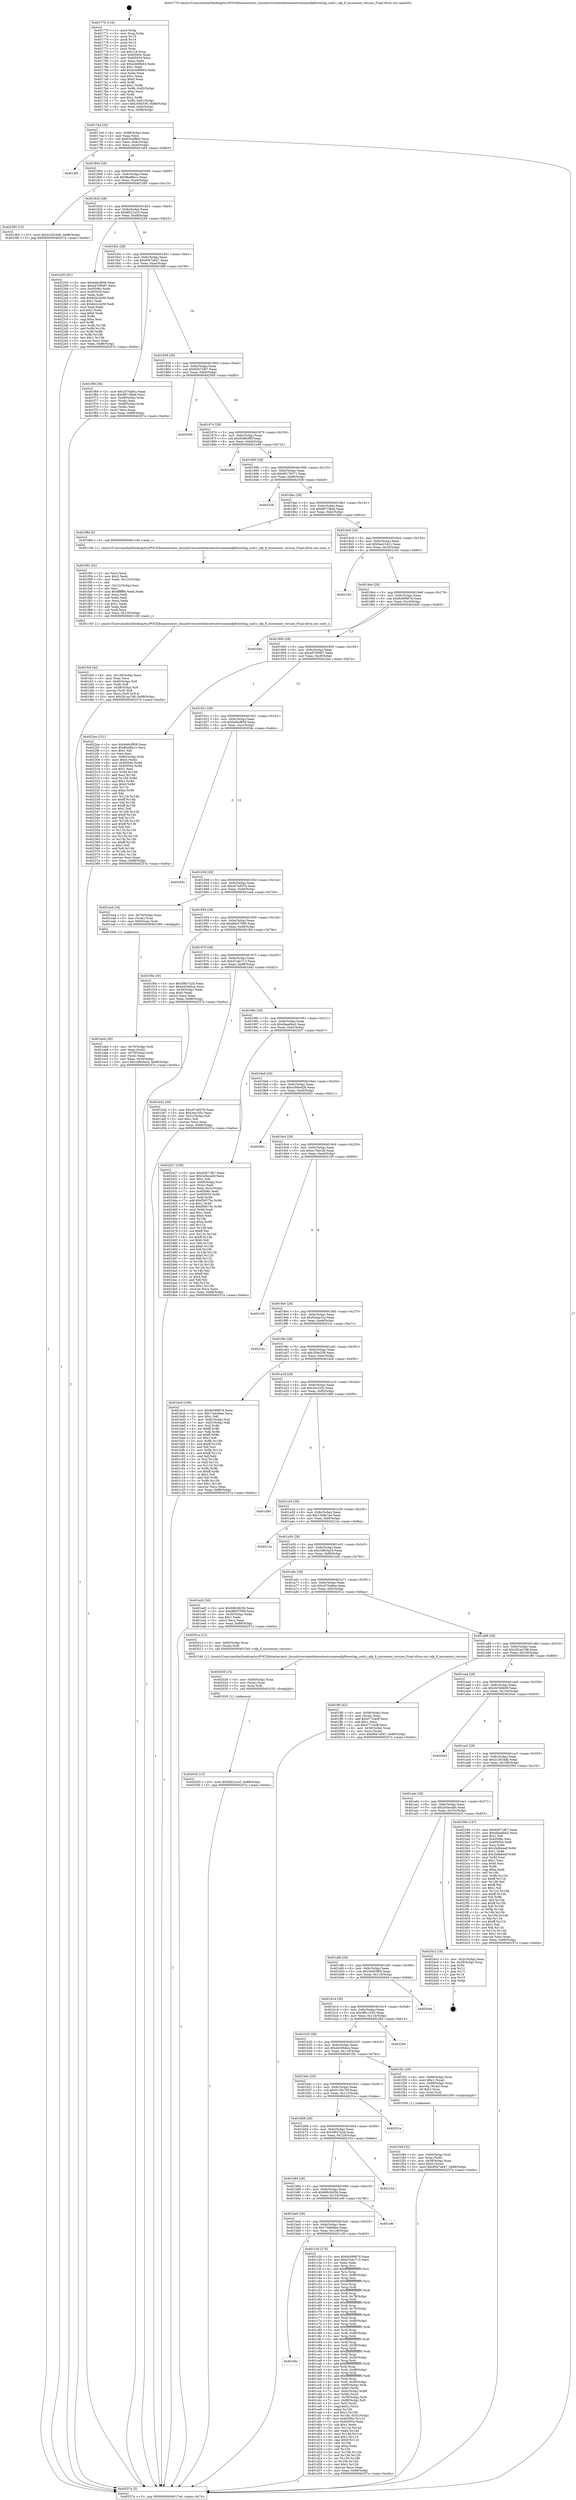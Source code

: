 digraph "0x401770" {
  label = "0x401770 (/mnt/c/Users/mathe/Desktop/tcc/POCII/binaries/extr_linuxdriversnetethernetnetronomenfpflowerlag_conf.c_nfp_fl_increment_version_Final-ollvm.out::main(0))"
  labelloc = "t"
  node[shape=record]

  Entry [label="",width=0.3,height=0.3,shape=circle,fillcolor=black,style=filled]
  "0x4017e4" [label="{
     0x4017e4 [32]\l
     | [instrs]\l
     &nbsp;&nbsp;0x4017e4 \<+6\>: mov -0x88(%rbp),%eax\l
     &nbsp;&nbsp;0x4017ea \<+2\>: mov %eax,%ecx\l
     &nbsp;&nbsp;0x4017ec \<+6\>: sub $0x83cef8bb,%ecx\l
     &nbsp;&nbsp;0x4017f2 \<+6\>: mov %eax,-0x9c(%rbp)\l
     &nbsp;&nbsp;0x4017f8 \<+6\>: mov %ecx,-0xa0(%rbp)\l
     &nbsp;&nbsp;0x4017fe \<+6\>: je 0000000000401df3 \<main+0x683\>\l
  }"]
  "0x401df3" [label="{
     0x401df3\l
  }", style=dashed]
  "0x401804" [label="{
     0x401804 [28]\l
     | [instrs]\l
     &nbsp;&nbsp;0x401804 \<+5\>: jmp 0000000000401809 \<main+0x99\>\l
     &nbsp;&nbsp;0x401809 \<+6\>: mov -0x9c(%rbp),%eax\l
     &nbsp;&nbsp;0x40180f \<+5\>: sub $0x8baf6a1c,%eax\l
     &nbsp;&nbsp;0x401814 \<+6\>: mov %eax,-0xa4(%rbp)\l
     &nbsp;&nbsp;0x40181a \<+6\>: je 0000000000402385 \<main+0xc15\>\l
  }"]
  Exit [label="",width=0.3,height=0.3,shape=circle,fillcolor=black,style=filled,peripheries=2]
  "0x402385" [label="{
     0x402385 [15]\l
     | [instrs]\l
     &nbsp;&nbsp;0x402385 \<+10\>: movl $0x2c2924db,-0x88(%rbp)\l
     &nbsp;&nbsp;0x40238f \<+5\>: jmp 000000000040257a \<main+0xe0a\>\l
  }"]
  "0x401820" [label="{
     0x401820 [28]\l
     | [instrs]\l
     &nbsp;&nbsp;0x401820 \<+5\>: jmp 0000000000401825 \<main+0xb5\>\l
     &nbsp;&nbsp;0x401825 \<+6\>: mov -0x9c(%rbp),%eax\l
     &nbsp;&nbsp;0x40182b \<+5\>: sub $0x8f221ac5,%eax\l
     &nbsp;&nbsp;0x401830 \<+6\>: mov %eax,-0xa8(%rbp)\l
     &nbsp;&nbsp;0x401836 \<+6\>: je 0000000000402293 \<main+0xb23\>\l
  }"]
  "0x402035" [label="{
     0x402035 [15]\l
     | [instrs]\l
     &nbsp;&nbsp;0x402035 \<+10\>: movl $0x8f221ac5,-0x88(%rbp)\l
     &nbsp;&nbsp;0x40203f \<+5\>: jmp 000000000040257a \<main+0xe0a\>\l
  }"]
  "0x402293" [label="{
     0x402293 [91]\l
     | [instrs]\l
     &nbsp;&nbsp;0x402293 \<+5\>: mov $0xb46cf858,%eax\l
     &nbsp;&nbsp;0x402298 \<+5\>: mov $0xad709487,%ecx\l
     &nbsp;&nbsp;0x40229d \<+7\>: mov 0x40506c,%edx\l
     &nbsp;&nbsp;0x4022a4 \<+7\>: mov 0x405054,%esi\l
     &nbsp;&nbsp;0x4022ab \<+2\>: mov %edx,%edi\l
     &nbsp;&nbsp;0x4022ad \<+6\>: add $0x6d2c2e59,%edi\l
     &nbsp;&nbsp;0x4022b3 \<+3\>: sub $0x1,%edi\l
     &nbsp;&nbsp;0x4022b6 \<+6\>: sub $0x6d2c2e59,%edi\l
     &nbsp;&nbsp;0x4022bc \<+3\>: imul %edi,%edx\l
     &nbsp;&nbsp;0x4022bf \<+3\>: and $0x1,%edx\l
     &nbsp;&nbsp;0x4022c2 \<+3\>: cmp $0x0,%edx\l
     &nbsp;&nbsp;0x4022c5 \<+4\>: sete %r8b\l
     &nbsp;&nbsp;0x4022c9 \<+3\>: cmp $0xa,%esi\l
     &nbsp;&nbsp;0x4022cc \<+4\>: setl %r9b\l
     &nbsp;&nbsp;0x4022d0 \<+3\>: mov %r8b,%r10b\l
     &nbsp;&nbsp;0x4022d3 \<+3\>: and %r9b,%r10b\l
     &nbsp;&nbsp;0x4022d6 \<+3\>: xor %r9b,%r8b\l
     &nbsp;&nbsp;0x4022d9 \<+3\>: or %r8b,%r10b\l
     &nbsp;&nbsp;0x4022dc \<+4\>: test $0x1,%r10b\l
     &nbsp;&nbsp;0x4022e0 \<+3\>: cmovne %ecx,%eax\l
     &nbsp;&nbsp;0x4022e3 \<+6\>: mov %eax,-0x88(%rbp)\l
     &nbsp;&nbsp;0x4022e9 \<+5\>: jmp 000000000040257a \<main+0xe0a\>\l
  }"]
  "0x40183c" [label="{
     0x40183c [28]\l
     | [instrs]\l
     &nbsp;&nbsp;0x40183c \<+5\>: jmp 0000000000401841 \<main+0xd1\>\l
     &nbsp;&nbsp;0x401841 \<+6\>: mov -0x9c(%rbp),%eax\l
     &nbsp;&nbsp;0x401847 \<+5\>: sub $0x90e7a647,%eax\l
     &nbsp;&nbsp;0x40184c \<+6\>: mov %eax,-0xac(%rbp)\l
     &nbsp;&nbsp;0x401852 \<+6\>: je 0000000000401f69 \<main+0x7f9\>\l
  }"]
  "0x402026" [label="{
     0x402026 [15]\l
     | [instrs]\l
     &nbsp;&nbsp;0x402026 \<+4\>: mov -0x60(%rbp),%rax\l
     &nbsp;&nbsp;0x40202a \<+3\>: mov (%rax),%rax\l
     &nbsp;&nbsp;0x40202d \<+3\>: mov %rax,%rdi\l
     &nbsp;&nbsp;0x402030 \<+5\>: call 0000000000401030 \<free@plt\>\l
     | [calls]\l
     &nbsp;&nbsp;0x401030 \{1\} (unknown)\l
  }"]
  "0x401f69" [label="{
     0x401f69 [36]\l
     | [instrs]\l
     &nbsp;&nbsp;0x401f69 \<+5\>: mov $0x2070a9ca,%eax\l
     &nbsp;&nbsp;0x401f6e \<+5\>: mov $0x9871fbeb,%ecx\l
     &nbsp;&nbsp;0x401f73 \<+4\>: mov -0x58(%rbp),%rdx\l
     &nbsp;&nbsp;0x401f77 \<+2\>: mov (%rdx),%esi\l
     &nbsp;&nbsp;0x401f79 \<+4\>: mov -0x68(%rbp),%rdx\l
     &nbsp;&nbsp;0x401f7d \<+2\>: cmp (%rdx),%esi\l
     &nbsp;&nbsp;0x401f7f \<+3\>: cmovl %ecx,%eax\l
     &nbsp;&nbsp;0x401f82 \<+6\>: mov %eax,-0x88(%rbp)\l
     &nbsp;&nbsp;0x401f88 \<+5\>: jmp 000000000040257a \<main+0xe0a\>\l
  }"]
  "0x401858" [label="{
     0x401858 [28]\l
     | [instrs]\l
     &nbsp;&nbsp;0x401858 \<+5\>: jmp 000000000040185d \<main+0xed\>\l
     &nbsp;&nbsp;0x40185d \<+6\>: mov -0x9c(%rbp),%eax\l
     &nbsp;&nbsp;0x401863 \<+5\>: sub $0x92671fb7,%eax\l
     &nbsp;&nbsp;0x401868 \<+6\>: mov %eax,-0xb0(%rbp)\l
     &nbsp;&nbsp;0x40186e \<+6\>: je 0000000000402565 \<main+0xdf5\>\l
  }"]
  "0x401fc6" [label="{
     0x401fc6 [42]\l
     | [instrs]\l
     &nbsp;&nbsp;0x401fc6 \<+6\>: mov -0x130(%rbp),%ecx\l
     &nbsp;&nbsp;0x401fcc \<+3\>: imul %eax,%ecx\l
     &nbsp;&nbsp;0x401fcf \<+4\>: mov -0x60(%rbp),%r8\l
     &nbsp;&nbsp;0x401fd3 \<+3\>: mov (%r8),%r8\l
     &nbsp;&nbsp;0x401fd6 \<+4\>: mov -0x58(%rbp),%r9\l
     &nbsp;&nbsp;0x401fda \<+3\>: movslq (%r9),%r9\l
     &nbsp;&nbsp;0x401fdd \<+4\>: mov %ecx,(%r8,%r9,4)\l
     &nbsp;&nbsp;0x401fe1 \<+10\>: movl $0x281aa7d8,-0x88(%rbp)\l
     &nbsp;&nbsp;0x401feb \<+5\>: jmp 000000000040257a \<main+0xe0a\>\l
  }"]
  "0x402565" [label="{
     0x402565\l
  }", style=dashed]
  "0x401874" [label="{
     0x401874 [28]\l
     | [instrs]\l
     &nbsp;&nbsp;0x401874 \<+5\>: jmp 0000000000401879 \<main+0x109\>\l
     &nbsp;&nbsp;0x401879 \<+6\>: mov -0x9c(%rbp),%eax\l
     &nbsp;&nbsp;0x40187f \<+5\>: sub $0x9286cf6f,%eax\l
     &nbsp;&nbsp;0x401884 \<+6\>: mov %eax,-0xb4(%rbp)\l
     &nbsp;&nbsp;0x40188a \<+6\>: je 0000000000401e95 \<main+0x725\>\l
  }"]
  "0x401f92" [label="{
     0x401f92 [52]\l
     | [instrs]\l
     &nbsp;&nbsp;0x401f92 \<+2\>: xor %ecx,%ecx\l
     &nbsp;&nbsp;0x401f94 \<+5\>: mov $0x2,%edx\l
     &nbsp;&nbsp;0x401f99 \<+6\>: mov %edx,-0x12c(%rbp)\l
     &nbsp;&nbsp;0x401f9f \<+1\>: cltd\l
     &nbsp;&nbsp;0x401fa0 \<+6\>: mov -0x12c(%rbp),%esi\l
     &nbsp;&nbsp;0x401fa6 \<+2\>: idiv %esi\l
     &nbsp;&nbsp;0x401fa8 \<+6\>: imul $0xfffffffe,%edx,%edx\l
     &nbsp;&nbsp;0x401fae \<+2\>: mov %ecx,%edi\l
     &nbsp;&nbsp;0x401fb0 \<+2\>: sub %edx,%edi\l
     &nbsp;&nbsp;0x401fb2 \<+2\>: mov %ecx,%edx\l
     &nbsp;&nbsp;0x401fb4 \<+3\>: sub $0x1,%edx\l
     &nbsp;&nbsp;0x401fb7 \<+2\>: add %edx,%edi\l
     &nbsp;&nbsp;0x401fb9 \<+2\>: sub %edi,%ecx\l
     &nbsp;&nbsp;0x401fbb \<+6\>: mov %ecx,-0x130(%rbp)\l
     &nbsp;&nbsp;0x401fc1 \<+5\>: call 0000000000401160 \<next_i\>\l
     | [calls]\l
     &nbsp;&nbsp;0x401160 \{1\} (/mnt/c/Users/mathe/Desktop/tcc/POCII/binaries/extr_linuxdriversnetethernetnetronomenfpflowerlag_conf.c_nfp_fl_increment_version_Final-ollvm.out::next_i)\l
  }"]
  "0x401e95" [label="{
     0x401e95\l
  }", style=dashed]
  "0x401890" [label="{
     0x401890 [28]\l
     | [instrs]\l
     &nbsp;&nbsp;0x401890 \<+5\>: jmp 0000000000401895 \<main+0x125\>\l
     &nbsp;&nbsp;0x401895 \<+6\>: mov -0x9c(%rbp),%eax\l
     &nbsp;&nbsp;0x40189b \<+5\>: sub $0x96176371,%eax\l
     &nbsp;&nbsp;0x4018a0 \<+6\>: mov %eax,-0xb8(%rbp)\l
     &nbsp;&nbsp;0x4018a6 \<+6\>: je 0000000000402538 \<main+0xdc8\>\l
  }"]
  "0x401f49" [label="{
     0x401f49 [32]\l
     | [instrs]\l
     &nbsp;&nbsp;0x401f49 \<+4\>: mov -0x60(%rbp),%rdi\l
     &nbsp;&nbsp;0x401f4d \<+3\>: mov %rax,(%rdi)\l
     &nbsp;&nbsp;0x401f50 \<+4\>: mov -0x58(%rbp),%rax\l
     &nbsp;&nbsp;0x401f54 \<+6\>: movl $0x0,(%rax)\l
     &nbsp;&nbsp;0x401f5a \<+10\>: movl $0x90e7a647,-0x88(%rbp)\l
     &nbsp;&nbsp;0x401f64 \<+5\>: jmp 000000000040257a \<main+0xe0a\>\l
  }"]
  "0x402538" [label="{
     0x402538\l
  }", style=dashed]
  "0x4018ac" [label="{
     0x4018ac [28]\l
     | [instrs]\l
     &nbsp;&nbsp;0x4018ac \<+5\>: jmp 00000000004018b1 \<main+0x141\>\l
     &nbsp;&nbsp;0x4018b1 \<+6\>: mov -0x9c(%rbp),%eax\l
     &nbsp;&nbsp;0x4018b7 \<+5\>: sub $0x9871fbeb,%eax\l
     &nbsp;&nbsp;0x4018bc \<+6\>: mov %eax,-0xbc(%rbp)\l
     &nbsp;&nbsp;0x4018c2 \<+6\>: je 0000000000401f8d \<main+0x81d\>\l
  }"]
  "0x401eb4" [label="{
     0x401eb4 [30]\l
     | [instrs]\l
     &nbsp;&nbsp;0x401eb4 \<+4\>: mov -0x70(%rbp),%rdi\l
     &nbsp;&nbsp;0x401eb8 \<+2\>: mov %eax,(%rdi)\l
     &nbsp;&nbsp;0x401eba \<+4\>: mov -0x70(%rbp),%rdi\l
     &nbsp;&nbsp;0x401ebe \<+2\>: mov (%rdi),%eax\l
     &nbsp;&nbsp;0x401ec0 \<+3\>: mov %eax,-0x30(%rbp)\l
     &nbsp;&nbsp;0x401ec3 \<+10\>: movl $0x168c0a24,-0x88(%rbp)\l
     &nbsp;&nbsp;0x401ecd \<+5\>: jmp 000000000040257a \<main+0xe0a\>\l
  }"]
  "0x401f8d" [label="{
     0x401f8d [5]\l
     | [instrs]\l
     &nbsp;&nbsp;0x401f8d \<+5\>: call 0000000000401160 \<next_i\>\l
     | [calls]\l
     &nbsp;&nbsp;0x401160 \{1\} (/mnt/c/Users/mathe/Desktop/tcc/POCII/binaries/extr_linuxdriversnetethernetnetronomenfpflowerlag_conf.c_nfp_fl_increment_version_Final-ollvm.out::next_i)\l
  }"]
  "0x4018c8" [label="{
     0x4018c8 [28]\l
     | [instrs]\l
     &nbsp;&nbsp;0x4018c8 \<+5\>: jmp 00000000004018cd \<main+0x15d\>\l
     &nbsp;&nbsp;0x4018cd \<+6\>: mov -0x9c(%rbp),%eax\l
     &nbsp;&nbsp;0x4018d3 \<+5\>: sub $0x9ae15421,%eax\l
     &nbsp;&nbsp;0x4018d8 \<+6\>: mov %eax,-0xc0(%rbp)\l
     &nbsp;&nbsp;0x4018de \<+6\>: je 0000000000402163 \<main+0x9f3\>\l
  }"]
  "0x401bbc" [label="{
     0x401bbc\l
  }", style=dashed]
  "0x402163" [label="{
     0x402163\l
  }", style=dashed]
  "0x4018e4" [label="{
     0x4018e4 [28]\l
     | [instrs]\l
     &nbsp;&nbsp;0x4018e4 \<+5\>: jmp 00000000004018e9 \<main+0x179\>\l
     &nbsp;&nbsp;0x4018e9 \<+6\>: mov -0x9c(%rbp),%eax\l
     &nbsp;&nbsp;0x4018ef \<+5\>: sub $0x9c09987d,%eax\l
     &nbsp;&nbsp;0x4018f4 \<+6\>: mov %eax,-0xc4(%rbp)\l
     &nbsp;&nbsp;0x4018fa \<+6\>: je 00000000004024d5 \<main+0xd65\>\l
  }"]
  "0x401c30" [label="{
     0x401c30 [274]\l
     | [instrs]\l
     &nbsp;&nbsp;0x401c30 \<+5\>: mov $0x9c09987d,%eax\l
     &nbsp;&nbsp;0x401c35 \<+5\>: mov $0xd7a4c713,%ecx\l
     &nbsp;&nbsp;0x401c3a \<+2\>: xor %edx,%edx\l
     &nbsp;&nbsp;0x401c3c \<+3\>: mov %rsp,%rsi\l
     &nbsp;&nbsp;0x401c3f \<+4\>: add $0xfffffffffffffff0,%rsi\l
     &nbsp;&nbsp;0x401c43 \<+3\>: mov %rsi,%rsp\l
     &nbsp;&nbsp;0x401c46 \<+4\>: mov %rsi,-0x80(%rbp)\l
     &nbsp;&nbsp;0x401c4a \<+3\>: mov %rsp,%rsi\l
     &nbsp;&nbsp;0x401c4d \<+4\>: add $0xfffffffffffffff0,%rsi\l
     &nbsp;&nbsp;0x401c51 \<+3\>: mov %rsi,%rsp\l
     &nbsp;&nbsp;0x401c54 \<+3\>: mov %rsp,%rdi\l
     &nbsp;&nbsp;0x401c57 \<+4\>: add $0xfffffffffffffff0,%rdi\l
     &nbsp;&nbsp;0x401c5b \<+3\>: mov %rdi,%rsp\l
     &nbsp;&nbsp;0x401c5e \<+4\>: mov %rdi,-0x78(%rbp)\l
     &nbsp;&nbsp;0x401c62 \<+3\>: mov %rsp,%rdi\l
     &nbsp;&nbsp;0x401c65 \<+4\>: add $0xfffffffffffffff0,%rdi\l
     &nbsp;&nbsp;0x401c69 \<+3\>: mov %rdi,%rsp\l
     &nbsp;&nbsp;0x401c6c \<+4\>: mov %rdi,-0x70(%rbp)\l
     &nbsp;&nbsp;0x401c70 \<+3\>: mov %rsp,%rdi\l
     &nbsp;&nbsp;0x401c73 \<+4\>: add $0xfffffffffffffff0,%rdi\l
     &nbsp;&nbsp;0x401c77 \<+3\>: mov %rdi,%rsp\l
     &nbsp;&nbsp;0x401c7a \<+4\>: mov %rdi,-0x68(%rbp)\l
     &nbsp;&nbsp;0x401c7e \<+3\>: mov %rsp,%rdi\l
     &nbsp;&nbsp;0x401c81 \<+4\>: add $0xfffffffffffffff0,%rdi\l
     &nbsp;&nbsp;0x401c85 \<+3\>: mov %rdi,%rsp\l
     &nbsp;&nbsp;0x401c88 \<+4\>: mov %rdi,-0x60(%rbp)\l
     &nbsp;&nbsp;0x401c8c \<+3\>: mov %rsp,%rdi\l
     &nbsp;&nbsp;0x401c8f \<+4\>: add $0xfffffffffffffff0,%rdi\l
     &nbsp;&nbsp;0x401c93 \<+3\>: mov %rdi,%rsp\l
     &nbsp;&nbsp;0x401c96 \<+4\>: mov %rdi,-0x58(%rbp)\l
     &nbsp;&nbsp;0x401c9a \<+3\>: mov %rsp,%rdi\l
     &nbsp;&nbsp;0x401c9d \<+4\>: add $0xfffffffffffffff0,%rdi\l
     &nbsp;&nbsp;0x401ca1 \<+3\>: mov %rdi,%rsp\l
     &nbsp;&nbsp;0x401ca4 \<+4\>: mov %rdi,-0x50(%rbp)\l
     &nbsp;&nbsp;0x401ca8 \<+3\>: mov %rsp,%rdi\l
     &nbsp;&nbsp;0x401cab \<+4\>: add $0xfffffffffffffff0,%rdi\l
     &nbsp;&nbsp;0x401caf \<+3\>: mov %rdi,%rsp\l
     &nbsp;&nbsp;0x401cb2 \<+4\>: mov %rdi,-0x48(%rbp)\l
     &nbsp;&nbsp;0x401cb6 \<+3\>: mov %rsp,%rdi\l
     &nbsp;&nbsp;0x401cb9 \<+4\>: add $0xfffffffffffffff0,%rdi\l
     &nbsp;&nbsp;0x401cbd \<+3\>: mov %rdi,%rsp\l
     &nbsp;&nbsp;0x401cc0 \<+4\>: mov %rdi,-0x40(%rbp)\l
     &nbsp;&nbsp;0x401cc4 \<+4\>: mov -0x80(%rbp),%rdi\l
     &nbsp;&nbsp;0x401cc8 \<+6\>: movl $0x0,(%rdi)\l
     &nbsp;&nbsp;0x401cce \<+7\>: mov -0x8c(%rbp),%r8d\l
     &nbsp;&nbsp;0x401cd5 \<+3\>: mov %r8d,(%rsi)\l
     &nbsp;&nbsp;0x401cd8 \<+4\>: mov -0x78(%rbp),%rdi\l
     &nbsp;&nbsp;0x401cdc \<+7\>: mov -0x98(%rbp),%r9\l
     &nbsp;&nbsp;0x401ce3 \<+3\>: mov %r9,(%rdi)\l
     &nbsp;&nbsp;0x401ce6 \<+3\>: cmpl $0x2,(%rsi)\l
     &nbsp;&nbsp;0x401ce9 \<+4\>: setne %r10b\l
     &nbsp;&nbsp;0x401ced \<+4\>: and $0x1,%r10b\l
     &nbsp;&nbsp;0x401cf1 \<+4\>: mov %r10b,-0x31(%rbp)\l
     &nbsp;&nbsp;0x401cf5 \<+8\>: mov 0x40506c,%r11d\l
     &nbsp;&nbsp;0x401cfd \<+7\>: mov 0x405054,%ebx\l
     &nbsp;&nbsp;0x401d04 \<+3\>: sub $0x1,%edx\l
     &nbsp;&nbsp;0x401d07 \<+3\>: mov %r11d,%r14d\l
     &nbsp;&nbsp;0x401d0a \<+3\>: add %edx,%r14d\l
     &nbsp;&nbsp;0x401d0d \<+4\>: imul %r14d,%r11d\l
     &nbsp;&nbsp;0x401d11 \<+4\>: and $0x1,%r11d\l
     &nbsp;&nbsp;0x401d15 \<+4\>: cmp $0x0,%r11d\l
     &nbsp;&nbsp;0x401d19 \<+4\>: sete %r10b\l
     &nbsp;&nbsp;0x401d1d \<+3\>: cmp $0xa,%ebx\l
     &nbsp;&nbsp;0x401d20 \<+4\>: setl %r15b\l
     &nbsp;&nbsp;0x401d24 \<+3\>: mov %r10b,%r12b\l
     &nbsp;&nbsp;0x401d27 \<+3\>: and %r15b,%r12b\l
     &nbsp;&nbsp;0x401d2a \<+3\>: xor %r15b,%r10b\l
     &nbsp;&nbsp;0x401d2d \<+3\>: or %r10b,%r12b\l
     &nbsp;&nbsp;0x401d30 \<+4\>: test $0x1,%r12b\l
     &nbsp;&nbsp;0x401d34 \<+3\>: cmovne %ecx,%eax\l
     &nbsp;&nbsp;0x401d37 \<+6\>: mov %eax,-0x88(%rbp)\l
     &nbsp;&nbsp;0x401d3d \<+5\>: jmp 000000000040257a \<main+0xe0a\>\l
  }"]
  "0x4024d5" [label="{
     0x4024d5\l
  }", style=dashed]
  "0x401900" [label="{
     0x401900 [28]\l
     | [instrs]\l
     &nbsp;&nbsp;0x401900 \<+5\>: jmp 0000000000401905 \<main+0x195\>\l
     &nbsp;&nbsp;0x401905 \<+6\>: mov -0x9c(%rbp),%eax\l
     &nbsp;&nbsp;0x40190b \<+5\>: sub $0xad709487,%eax\l
     &nbsp;&nbsp;0x401910 \<+6\>: mov %eax,-0xc8(%rbp)\l
     &nbsp;&nbsp;0x401916 \<+6\>: je 00000000004022ee \<main+0xb7e\>\l
  }"]
  "0x401ba0" [label="{
     0x401ba0 [28]\l
     | [instrs]\l
     &nbsp;&nbsp;0x401ba0 \<+5\>: jmp 0000000000401ba5 \<main+0x435\>\l
     &nbsp;&nbsp;0x401ba5 \<+6\>: mov -0x9c(%rbp),%eax\l
     &nbsp;&nbsp;0x401bab \<+5\>: sub $0x73ab4dee,%eax\l
     &nbsp;&nbsp;0x401bb0 \<+6\>: mov %eax,-0x128(%rbp)\l
     &nbsp;&nbsp;0x401bb6 \<+6\>: je 0000000000401c30 \<main+0x4c0\>\l
  }"]
  "0x4022ee" [label="{
     0x4022ee [151]\l
     | [instrs]\l
     &nbsp;&nbsp;0x4022ee \<+5\>: mov $0xb46cf858,%eax\l
     &nbsp;&nbsp;0x4022f3 \<+5\>: mov $0x8baf6a1c,%ecx\l
     &nbsp;&nbsp;0x4022f8 \<+2\>: mov $0x1,%dl\l
     &nbsp;&nbsp;0x4022fa \<+2\>: xor %esi,%esi\l
     &nbsp;&nbsp;0x4022fc \<+4\>: mov -0x80(%rbp),%rdi\l
     &nbsp;&nbsp;0x402300 \<+6\>: movl $0x0,(%rdi)\l
     &nbsp;&nbsp;0x402306 \<+8\>: mov 0x40506c,%r8d\l
     &nbsp;&nbsp;0x40230e \<+8\>: mov 0x405054,%r9d\l
     &nbsp;&nbsp;0x402316 \<+3\>: sub $0x1,%esi\l
     &nbsp;&nbsp;0x402319 \<+3\>: mov %r8d,%r10d\l
     &nbsp;&nbsp;0x40231c \<+3\>: add %esi,%r10d\l
     &nbsp;&nbsp;0x40231f \<+4\>: imul %r10d,%r8d\l
     &nbsp;&nbsp;0x402323 \<+4\>: and $0x1,%r8d\l
     &nbsp;&nbsp;0x402327 \<+4\>: cmp $0x0,%r8d\l
     &nbsp;&nbsp;0x40232b \<+4\>: sete %r11b\l
     &nbsp;&nbsp;0x40232f \<+4\>: cmp $0xa,%r9d\l
     &nbsp;&nbsp;0x402333 \<+3\>: setl %bl\l
     &nbsp;&nbsp;0x402336 \<+3\>: mov %r11b,%r14b\l
     &nbsp;&nbsp;0x402339 \<+4\>: xor $0xff,%r14b\l
     &nbsp;&nbsp;0x40233d \<+3\>: mov %bl,%r15b\l
     &nbsp;&nbsp;0x402340 \<+4\>: xor $0xff,%r15b\l
     &nbsp;&nbsp;0x402344 \<+3\>: xor $0x1,%dl\l
     &nbsp;&nbsp;0x402347 \<+3\>: mov %r14b,%r12b\l
     &nbsp;&nbsp;0x40234a \<+4\>: and $0xff,%r12b\l
     &nbsp;&nbsp;0x40234e \<+3\>: and %dl,%r11b\l
     &nbsp;&nbsp;0x402351 \<+3\>: mov %r15b,%r13b\l
     &nbsp;&nbsp;0x402354 \<+4\>: and $0xff,%r13b\l
     &nbsp;&nbsp;0x402358 \<+2\>: and %dl,%bl\l
     &nbsp;&nbsp;0x40235a \<+3\>: or %r11b,%r12b\l
     &nbsp;&nbsp;0x40235d \<+3\>: or %bl,%r13b\l
     &nbsp;&nbsp;0x402360 \<+3\>: xor %r13b,%r12b\l
     &nbsp;&nbsp;0x402363 \<+3\>: or %r15b,%r14b\l
     &nbsp;&nbsp;0x402366 \<+4\>: xor $0xff,%r14b\l
     &nbsp;&nbsp;0x40236a \<+3\>: or $0x1,%dl\l
     &nbsp;&nbsp;0x40236d \<+3\>: and %dl,%r14b\l
     &nbsp;&nbsp;0x402370 \<+3\>: or %r14b,%r12b\l
     &nbsp;&nbsp;0x402373 \<+4\>: test $0x1,%r12b\l
     &nbsp;&nbsp;0x402377 \<+3\>: cmovne %ecx,%eax\l
     &nbsp;&nbsp;0x40237a \<+6\>: mov %eax,-0x88(%rbp)\l
     &nbsp;&nbsp;0x402380 \<+5\>: jmp 000000000040257a \<main+0xe0a\>\l
  }"]
  "0x40191c" [label="{
     0x40191c [28]\l
     | [instrs]\l
     &nbsp;&nbsp;0x40191c \<+5\>: jmp 0000000000401921 \<main+0x1b1\>\l
     &nbsp;&nbsp;0x401921 \<+6\>: mov -0x9c(%rbp),%eax\l
     &nbsp;&nbsp;0x401927 \<+5\>: sub $0xb46cf858,%eax\l
     &nbsp;&nbsp;0x40192c \<+6\>: mov %eax,-0xcc(%rbp)\l
     &nbsp;&nbsp;0x401932 \<+6\>: je 000000000040254c \<main+0xddc\>\l
  }"]
  "0x401ef0" [label="{
     0x401ef0\l
  }", style=dashed]
  "0x40254c" [label="{
     0x40254c\l
  }", style=dashed]
  "0x401938" [label="{
     0x401938 [28]\l
     | [instrs]\l
     &nbsp;&nbsp;0x401938 \<+5\>: jmp 000000000040193d \<main+0x1cd\>\l
     &nbsp;&nbsp;0x40193d \<+6\>: mov -0x9c(%rbp),%eax\l
     &nbsp;&nbsp;0x401943 \<+5\>: sub $0xc67a937b,%eax\l
     &nbsp;&nbsp;0x401948 \<+6\>: mov %eax,-0xd0(%rbp)\l
     &nbsp;&nbsp;0x40194e \<+6\>: je 0000000000401ea4 \<main+0x734\>\l
  }"]
  "0x401b84" [label="{
     0x401b84 [28]\l
     | [instrs]\l
     &nbsp;&nbsp;0x401b84 \<+5\>: jmp 0000000000401b89 \<main+0x419\>\l
     &nbsp;&nbsp;0x401b89 \<+6\>: mov -0x9c(%rbp),%eax\l
     &nbsp;&nbsp;0x401b8f \<+5\>: sub $0x68b3d25b,%eax\l
     &nbsp;&nbsp;0x401b94 \<+6\>: mov %eax,-0x124(%rbp)\l
     &nbsp;&nbsp;0x401b9a \<+6\>: je 0000000000401ef0 \<main+0x780\>\l
  }"]
  "0x401ea4" [label="{
     0x401ea4 [16]\l
     | [instrs]\l
     &nbsp;&nbsp;0x401ea4 \<+4\>: mov -0x78(%rbp),%rax\l
     &nbsp;&nbsp;0x401ea8 \<+3\>: mov (%rax),%rax\l
     &nbsp;&nbsp;0x401eab \<+4\>: mov 0x8(%rax),%rdi\l
     &nbsp;&nbsp;0x401eaf \<+5\>: call 0000000000401060 \<atoi@plt\>\l
     | [calls]\l
     &nbsp;&nbsp;0x401060 \{1\} (unknown)\l
  }"]
  "0x401954" [label="{
     0x401954 [28]\l
     | [instrs]\l
     &nbsp;&nbsp;0x401954 \<+5\>: jmp 0000000000401959 \<main+0x1e9\>\l
     &nbsp;&nbsp;0x401959 \<+6\>: mov -0x9c(%rbp),%eax\l
     &nbsp;&nbsp;0x40195f \<+5\>: sub $0xd6b57099,%eax\l
     &nbsp;&nbsp;0x401964 \<+6\>: mov %eax,-0xd4(%rbp)\l
     &nbsp;&nbsp;0x40196a \<+6\>: je 0000000000401f0e \<main+0x79e\>\l
  }"]
  "0x402154" [label="{
     0x402154\l
  }", style=dashed]
  "0x401f0e" [label="{
     0x401f0e [30]\l
     | [instrs]\l
     &nbsp;&nbsp;0x401f0e \<+5\>: mov $0x5f657a2d,%eax\l
     &nbsp;&nbsp;0x401f13 \<+5\>: mov $0x4450bbca,%ecx\l
     &nbsp;&nbsp;0x401f18 \<+3\>: mov -0x30(%rbp),%edx\l
     &nbsp;&nbsp;0x401f1b \<+3\>: cmp $0x0,%edx\l
     &nbsp;&nbsp;0x401f1e \<+3\>: cmove %ecx,%eax\l
     &nbsp;&nbsp;0x401f21 \<+6\>: mov %eax,-0x88(%rbp)\l
     &nbsp;&nbsp;0x401f27 \<+5\>: jmp 000000000040257a \<main+0xe0a\>\l
  }"]
  "0x401970" [label="{
     0x401970 [28]\l
     | [instrs]\l
     &nbsp;&nbsp;0x401970 \<+5\>: jmp 0000000000401975 \<main+0x205\>\l
     &nbsp;&nbsp;0x401975 \<+6\>: mov -0x9c(%rbp),%eax\l
     &nbsp;&nbsp;0x40197b \<+5\>: sub $0xd7a4c713,%eax\l
     &nbsp;&nbsp;0x401980 \<+6\>: mov %eax,-0xd8(%rbp)\l
     &nbsp;&nbsp;0x401986 \<+6\>: je 0000000000401d42 \<main+0x5d2\>\l
  }"]
  "0x401b68" [label="{
     0x401b68 [28]\l
     | [instrs]\l
     &nbsp;&nbsp;0x401b68 \<+5\>: jmp 0000000000401b6d \<main+0x3fd\>\l
     &nbsp;&nbsp;0x401b6d \<+6\>: mov -0x9c(%rbp),%eax\l
     &nbsp;&nbsp;0x401b73 \<+5\>: sub $0x5f657a2d,%eax\l
     &nbsp;&nbsp;0x401b78 \<+6\>: mov %eax,-0x120(%rbp)\l
     &nbsp;&nbsp;0x401b7e \<+6\>: je 0000000000402154 \<main+0x9e4\>\l
  }"]
  "0x401d42" [label="{
     0x401d42 [30]\l
     | [instrs]\l
     &nbsp;&nbsp;0x401d42 \<+5\>: mov $0xc67a937b,%eax\l
     &nbsp;&nbsp;0x401d47 \<+5\>: mov $0x3ee105c,%ecx\l
     &nbsp;&nbsp;0x401d4c \<+3\>: mov -0x31(%rbp),%dl\l
     &nbsp;&nbsp;0x401d4f \<+3\>: test $0x1,%dl\l
     &nbsp;&nbsp;0x401d52 \<+3\>: cmovne %ecx,%eax\l
     &nbsp;&nbsp;0x401d55 \<+6\>: mov %eax,-0x88(%rbp)\l
     &nbsp;&nbsp;0x401d5b \<+5\>: jmp 000000000040257a \<main+0xe0a\>\l
  }"]
  "0x40198c" [label="{
     0x40198c [28]\l
     | [instrs]\l
     &nbsp;&nbsp;0x40198c \<+5\>: jmp 0000000000401991 \<main+0x221\>\l
     &nbsp;&nbsp;0x401991 \<+6\>: mov -0x9c(%rbp),%eax\l
     &nbsp;&nbsp;0x401997 \<+5\>: sub $0xdbaa6be2,%eax\l
     &nbsp;&nbsp;0x40199c \<+6\>: mov %eax,-0xdc(%rbp)\l
     &nbsp;&nbsp;0x4019a2 \<+6\>: je 0000000000402427 \<main+0xcb7\>\l
  }"]
  "0x40251a" [label="{
     0x40251a\l
  }", style=dashed]
  "0x402427" [label="{
     0x402427 [156]\l
     | [instrs]\l
     &nbsp;&nbsp;0x402427 \<+5\>: mov $0x92671fb7,%eax\l
     &nbsp;&nbsp;0x40242c \<+5\>: mov $0x2e5ecab0,%ecx\l
     &nbsp;&nbsp;0x402431 \<+2\>: mov $0x1,%dl\l
     &nbsp;&nbsp;0x402433 \<+4\>: mov -0x80(%rbp),%rsi\l
     &nbsp;&nbsp;0x402437 \<+2\>: mov (%rsi),%edi\l
     &nbsp;&nbsp;0x402439 \<+3\>: mov %edi,-0x2c(%rbp)\l
     &nbsp;&nbsp;0x40243c \<+7\>: mov 0x40506c,%edi\l
     &nbsp;&nbsp;0x402443 \<+8\>: mov 0x405054,%r8d\l
     &nbsp;&nbsp;0x40244b \<+3\>: mov %edi,%r9d\l
     &nbsp;&nbsp;0x40244e \<+7\>: add $0xf58575e,%r9d\l
     &nbsp;&nbsp;0x402455 \<+4\>: sub $0x1,%r9d\l
     &nbsp;&nbsp;0x402459 \<+7\>: sub $0xf58575e,%r9d\l
     &nbsp;&nbsp;0x402460 \<+4\>: imul %r9d,%edi\l
     &nbsp;&nbsp;0x402464 \<+3\>: and $0x1,%edi\l
     &nbsp;&nbsp;0x402467 \<+3\>: cmp $0x0,%edi\l
     &nbsp;&nbsp;0x40246a \<+4\>: sete %r10b\l
     &nbsp;&nbsp;0x40246e \<+4\>: cmp $0xa,%r8d\l
     &nbsp;&nbsp;0x402472 \<+4\>: setl %r11b\l
     &nbsp;&nbsp;0x402476 \<+3\>: mov %r10b,%bl\l
     &nbsp;&nbsp;0x402479 \<+3\>: xor $0xff,%bl\l
     &nbsp;&nbsp;0x40247c \<+3\>: mov %r11b,%r14b\l
     &nbsp;&nbsp;0x40247f \<+4\>: xor $0xff,%r14b\l
     &nbsp;&nbsp;0x402483 \<+3\>: xor $0x0,%dl\l
     &nbsp;&nbsp;0x402486 \<+3\>: mov %bl,%r15b\l
     &nbsp;&nbsp;0x402489 \<+4\>: and $0x0,%r15b\l
     &nbsp;&nbsp;0x40248d \<+3\>: and %dl,%r10b\l
     &nbsp;&nbsp;0x402490 \<+3\>: mov %r14b,%r12b\l
     &nbsp;&nbsp;0x402493 \<+4\>: and $0x0,%r12b\l
     &nbsp;&nbsp;0x402497 \<+3\>: and %dl,%r11b\l
     &nbsp;&nbsp;0x40249a \<+3\>: or %r10b,%r15b\l
     &nbsp;&nbsp;0x40249d \<+3\>: or %r11b,%r12b\l
     &nbsp;&nbsp;0x4024a0 \<+3\>: xor %r12b,%r15b\l
     &nbsp;&nbsp;0x4024a3 \<+3\>: or %r14b,%bl\l
     &nbsp;&nbsp;0x4024a6 \<+3\>: xor $0xff,%bl\l
     &nbsp;&nbsp;0x4024a9 \<+3\>: or $0x0,%dl\l
     &nbsp;&nbsp;0x4024ac \<+2\>: and %dl,%bl\l
     &nbsp;&nbsp;0x4024ae \<+3\>: or %bl,%r15b\l
     &nbsp;&nbsp;0x4024b1 \<+4\>: test $0x1,%r15b\l
     &nbsp;&nbsp;0x4024b5 \<+3\>: cmovne %ecx,%eax\l
     &nbsp;&nbsp;0x4024b8 \<+6\>: mov %eax,-0x88(%rbp)\l
     &nbsp;&nbsp;0x4024be \<+5\>: jmp 000000000040257a \<main+0xe0a\>\l
  }"]
  "0x4019a8" [label="{
     0x4019a8 [28]\l
     | [instrs]\l
     &nbsp;&nbsp;0x4019a8 \<+5\>: jmp 00000000004019ad \<main+0x23d\>\l
     &nbsp;&nbsp;0x4019ad \<+6\>: mov -0x9c(%rbp),%eax\l
     &nbsp;&nbsp;0x4019b3 \<+5\>: sub $0xe384ed26,%eax\l
     &nbsp;&nbsp;0x4019b8 \<+6\>: mov %eax,-0xe0(%rbp)\l
     &nbsp;&nbsp;0x4019be \<+6\>: je 0000000000402081 \<main+0x911\>\l
  }"]
  "0x401b4c" [label="{
     0x401b4c [28]\l
     | [instrs]\l
     &nbsp;&nbsp;0x401b4c \<+5\>: jmp 0000000000401b51 \<main+0x3e1\>\l
     &nbsp;&nbsp;0x401b51 \<+6\>: mov -0x9c(%rbp),%eax\l
     &nbsp;&nbsp;0x401b57 \<+5\>: sub $0x5139c74f,%eax\l
     &nbsp;&nbsp;0x401b5c \<+6\>: mov %eax,-0x11c(%rbp)\l
     &nbsp;&nbsp;0x401b62 \<+6\>: je 000000000040251a \<main+0xdaa\>\l
  }"]
  "0x402081" [label="{
     0x402081\l
  }", style=dashed]
  "0x4019c4" [label="{
     0x4019c4 [28]\l
     | [instrs]\l
     &nbsp;&nbsp;0x4019c4 \<+5\>: jmp 00000000004019c9 \<main+0x259\>\l
     &nbsp;&nbsp;0x4019c9 \<+6\>: mov -0x9c(%rbp),%eax\l
     &nbsp;&nbsp;0x4019cf \<+5\>: sub $0xec7bbc3b,%eax\l
     &nbsp;&nbsp;0x4019d4 \<+6\>: mov %eax,-0xe4(%rbp)\l
     &nbsp;&nbsp;0x4019da \<+6\>: je 0000000000402100 \<main+0x990\>\l
  }"]
  "0x401f2c" [label="{
     0x401f2c [29]\l
     | [instrs]\l
     &nbsp;&nbsp;0x401f2c \<+4\>: mov -0x68(%rbp),%rax\l
     &nbsp;&nbsp;0x401f30 \<+6\>: movl $0x1,(%rax)\l
     &nbsp;&nbsp;0x401f36 \<+4\>: mov -0x68(%rbp),%rax\l
     &nbsp;&nbsp;0x401f3a \<+3\>: movslq (%rax),%rax\l
     &nbsp;&nbsp;0x401f3d \<+4\>: shl $0x2,%rax\l
     &nbsp;&nbsp;0x401f41 \<+3\>: mov %rax,%rdi\l
     &nbsp;&nbsp;0x401f44 \<+5\>: call 0000000000401050 \<malloc@plt\>\l
     | [calls]\l
     &nbsp;&nbsp;0x401050 \{1\} (unknown)\l
  }"]
  "0x402100" [label="{
     0x402100\l
  }", style=dashed]
  "0x4019e0" [label="{
     0x4019e0 [28]\l
     | [instrs]\l
     &nbsp;&nbsp;0x4019e0 \<+5\>: jmp 00000000004019e5 \<main+0x275\>\l
     &nbsp;&nbsp;0x4019e5 \<+6\>: mov -0x9c(%rbp),%eax\l
     &nbsp;&nbsp;0x4019eb \<+5\>: sub $0xf3ada31a,%eax\l
     &nbsp;&nbsp;0x4019f0 \<+6\>: mov %eax,-0xe8(%rbp)\l
     &nbsp;&nbsp;0x4019f6 \<+6\>: je 00000000004021ec \<main+0xa7c\>\l
  }"]
  "0x401b30" [label="{
     0x401b30 [28]\l
     | [instrs]\l
     &nbsp;&nbsp;0x401b30 \<+5\>: jmp 0000000000401b35 \<main+0x3c5\>\l
     &nbsp;&nbsp;0x401b35 \<+6\>: mov -0x9c(%rbp),%eax\l
     &nbsp;&nbsp;0x401b3b \<+5\>: sub $0x4450bbca,%eax\l
     &nbsp;&nbsp;0x401b40 \<+6\>: mov %eax,-0x118(%rbp)\l
     &nbsp;&nbsp;0x401b46 \<+6\>: je 0000000000401f2c \<main+0x7bc\>\l
  }"]
  "0x4021ec" [label="{
     0x4021ec\l
  }", style=dashed]
  "0x4019fc" [label="{
     0x4019fc [28]\l
     | [instrs]\l
     &nbsp;&nbsp;0x4019fc \<+5\>: jmp 0000000000401a01 \<main+0x291\>\l
     &nbsp;&nbsp;0x401a01 \<+6\>: mov -0x9c(%rbp),%eax\l
     &nbsp;&nbsp;0x401a07 \<+5\>: sub $0x359e339,%eax\l
     &nbsp;&nbsp;0x401a0c \<+6\>: mov %eax,-0xec(%rbp)\l
     &nbsp;&nbsp;0x401a12 \<+6\>: je 0000000000401bc6 \<main+0x456\>\l
  }"]
  "0x402284" [label="{
     0x402284\l
  }", style=dashed]
  "0x401bc6" [label="{
     0x401bc6 [106]\l
     | [instrs]\l
     &nbsp;&nbsp;0x401bc6 \<+5\>: mov $0x9c09987d,%eax\l
     &nbsp;&nbsp;0x401bcb \<+5\>: mov $0x73ab4dee,%ecx\l
     &nbsp;&nbsp;0x401bd0 \<+2\>: mov $0x1,%dl\l
     &nbsp;&nbsp;0x401bd2 \<+7\>: mov -0x82(%rbp),%sil\l
     &nbsp;&nbsp;0x401bd9 \<+7\>: mov -0x81(%rbp),%dil\l
     &nbsp;&nbsp;0x401be0 \<+3\>: mov %sil,%r8b\l
     &nbsp;&nbsp;0x401be3 \<+4\>: xor $0xff,%r8b\l
     &nbsp;&nbsp;0x401be7 \<+3\>: mov %dil,%r9b\l
     &nbsp;&nbsp;0x401bea \<+4\>: xor $0xff,%r9b\l
     &nbsp;&nbsp;0x401bee \<+3\>: xor $0x1,%dl\l
     &nbsp;&nbsp;0x401bf1 \<+3\>: mov %r8b,%r10b\l
     &nbsp;&nbsp;0x401bf4 \<+4\>: and $0xff,%r10b\l
     &nbsp;&nbsp;0x401bf8 \<+3\>: and %dl,%sil\l
     &nbsp;&nbsp;0x401bfb \<+3\>: mov %r9b,%r11b\l
     &nbsp;&nbsp;0x401bfe \<+4\>: and $0xff,%r11b\l
     &nbsp;&nbsp;0x401c02 \<+3\>: and %dl,%dil\l
     &nbsp;&nbsp;0x401c05 \<+3\>: or %sil,%r10b\l
     &nbsp;&nbsp;0x401c08 \<+3\>: or %dil,%r11b\l
     &nbsp;&nbsp;0x401c0b \<+3\>: xor %r11b,%r10b\l
     &nbsp;&nbsp;0x401c0e \<+3\>: or %r9b,%r8b\l
     &nbsp;&nbsp;0x401c11 \<+4\>: xor $0xff,%r8b\l
     &nbsp;&nbsp;0x401c15 \<+3\>: or $0x1,%dl\l
     &nbsp;&nbsp;0x401c18 \<+3\>: and %dl,%r8b\l
     &nbsp;&nbsp;0x401c1b \<+3\>: or %r8b,%r10b\l
     &nbsp;&nbsp;0x401c1e \<+4\>: test $0x1,%r10b\l
     &nbsp;&nbsp;0x401c22 \<+3\>: cmovne %ecx,%eax\l
     &nbsp;&nbsp;0x401c25 \<+6\>: mov %eax,-0x88(%rbp)\l
     &nbsp;&nbsp;0x401c2b \<+5\>: jmp 000000000040257a \<main+0xe0a\>\l
  }"]
  "0x401a18" [label="{
     0x401a18 [28]\l
     | [instrs]\l
     &nbsp;&nbsp;0x401a18 \<+5\>: jmp 0000000000401a1d \<main+0x2ad\>\l
     &nbsp;&nbsp;0x401a1d \<+6\>: mov -0x9c(%rbp),%eax\l
     &nbsp;&nbsp;0x401a23 \<+5\>: sub $0x3ee105c,%eax\l
     &nbsp;&nbsp;0x401a28 \<+6\>: mov %eax,-0xf0(%rbp)\l
     &nbsp;&nbsp;0x401a2e \<+6\>: je 0000000000401d60 \<main+0x5f0\>\l
  }"]
  "0x40257a" [label="{
     0x40257a [5]\l
     | [instrs]\l
     &nbsp;&nbsp;0x40257a \<+5\>: jmp 00000000004017e4 \<main+0x74\>\l
  }"]
  "0x401770" [label="{
     0x401770 [116]\l
     | [instrs]\l
     &nbsp;&nbsp;0x401770 \<+1\>: push %rbp\l
     &nbsp;&nbsp;0x401771 \<+3\>: mov %rsp,%rbp\l
     &nbsp;&nbsp;0x401774 \<+2\>: push %r15\l
     &nbsp;&nbsp;0x401776 \<+2\>: push %r14\l
     &nbsp;&nbsp;0x401778 \<+2\>: push %r13\l
     &nbsp;&nbsp;0x40177a \<+2\>: push %r12\l
     &nbsp;&nbsp;0x40177c \<+1\>: push %rbx\l
     &nbsp;&nbsp;0x40177d \<+7\>: sub $0x118,%rsp\l
     &nbsp;&nbsp;0x401784 \<+7\>: mov 0x40506c,%eax\l
     &nbsp;&nbsp;0x40178b \<+7\>: mov 0x405054,%ecx\l
     &nbsp;&nbsp;0x401792 \<+2\>: mov %eax,%edx\l
     &nbsp;&nbsp;0x401794 \<+6\>: sub $0xbcb99b63,%edx\l
     &nbsp;&nbsp;0x40179a \<+3\>: sub $0x1,%edx\l
     &nbsp;&nbsp;0x40179d \<+6\>: add $0xbcb99b63,%edx\l
     &nbsp;&nbsp;0x4017a3 \<+3\>: imul %edx,%eax\l
     &nbsp;&nbsp;0x4017a6 \<+3\>: and $0x1,%eax\l
     &nbsp;&nbsp;0x4017a9 \<+3\>: cmp $0x0,%eax\l
     &nbsp;&nbsp;0x4017ac \<+4\>: sete %r8b\l
     &nbsp;&nbsp;0x4017b0 \<+4\>: and $0x1,%r8b\l
     &nbsp;&nbsp;0x4017b4 \<+7\>: mov %r8b,-0x82(%rbp)\l
     &nbsp;&nbsp;0x4017bb \<+3\>: cmp $0xa,%ecx\l
     &nbsp;&nbsp;0x4017be \<+4\>: setl %r8b\l
     &nbsp;&nbsp;0x4017c2 \<+4\>: and $0x1,%r8b\l
     &nbsp;&nbsp;0x4017c6 \<+7\>: mov %r8b,-0x81(%rbp)\l
     &nbsp;&nbsp;0x4017cd \<+10\>: movl $0x359e339,-0x88(%rbp)\l
     &nbsp;&nbsp;0x4017d7 \<+6\>: mov %edi,-0x8c(%rbp)\l
     &nbsp;&nbsp;0x4017dd \<+7\>: mov %rsi,-0x98(%rbp)\l
  }"]
  "0x401b14" [label="{
     0x401b14 [28]\l
     | [instrs]\l
     &nbsp;&nbsp;0x401b14 \<+5\>: jmp 0000000000401b19 \<main+0x3a9\>\l
     &nbsp;&nbsp;0x401b19 \<+6\>: mov -0x9c(%rbp),%eax\l
     &nbsp;&nbsp;0x401b1f \<+5\>: sub $0x3f811045,%eax\l
     &nbsp;&nbsp;0x401b24 \<+6\>: mov %eax,-0x114(%rbp)\l
     &nbsp;&nbsp;0x401b2a \<+6\>: je 0000000000402284 \<main+0xb14\>\l
  }"]
  "0x401d60" [label="{
     0x401d60\l
  }", style=dashed]
  "0x401a34" [label="{
     0x401a34 [28]\l
     | [instrs]\l
     &nbsp;&nbsp;0x401a34 \<+5\>: jmp 0000000000401a39 \<main+0x2c9\>\l
     &nbsp;&nbsp;0x401a39 \<+6\>: mov -0x9c(%rbp),%eax\l
     &nbsp;&nbsp;0x401a3f \<+5\>: sub $0x12b9a7ae,%eax\l
     &nbsp;&nbsp;0x401a44 \<+6\>: mov %eax,-0xf4(%rbp)\l
     &nbsp;&nbsp;0x401a4a \<+6\>: je 000000000040212a \<main+0x9ba\>\l
  }"]
  "0x402044" [label="{
     0x402044\l
  }", style=dashed]
  "0x40212a" [label="{
     0x40212a\l
  }", style=dashed]
  "0x401a50" [label="{
     0x401a50 [28]\l
     | [instrs]\l
     &nbsp;&nbsp;0x401a50 \<+5\>: jmp 0000000000401a55 \<main+0x2e5\>\l
     &nbsp;&nbsp;0x401a55 \<+6\>: mov -0x9c(%rbp),%eax\l
     &nbsp;&nbsp;0x401a5b \<+5\>: sub $0x168c0a24,%eax\l
     &nbsp;&nbsp;0x401a60 \<+6\>: mov %eax,-0xf8(%rbp)\l
     &nbsp;&nbsp;0x401a66 \<+6\>: je 0000000000401ed2 \<main+0x762\>\l
  }"]
  "0x401af8" [label="{
     0x401af8 [28]\l
     | [instrs]\l
     &nbsp;&nbsp;0x401af8 \<+5\>: jmp 0000000000401afd \<main+0x38d\>\l
     &nbsp;&nbsp;0x401afd \<+6\>: mov -0x9c(%rbp),%eax\l
     &nbsp;&nbsp;0x401b03 \<+5\>: sub $0x3d503f65,%eax\l
     &nbsp;&nbsp;0x401b08 \<+6\>: mov %eax,-0x110(%rbp)\l
     &nbsp;&nbsp;0x401b0e \<+6\>: je 0000000000402044 \<main+0x8d4\>\l
  }"]
  "0x401ed2" [label="{
     0x401ed2 [30]\l
     | [instrs]\l
     &nbsp;&nbsp;0x401ed2 \<+5\>: mov $0x68b3d25b,%eax\l
     &nbsp;&nbsp;0x401ed7 \<+5\>: mov $0xd6b57099,%ecx\l
     &nbsp;&nbsp;0x401edc \<+3\>: mov -0x30(%rbp),%edx\l
     &nbsp;&nbsp;0x401edf \<+3\>: cmp $0x1,%edx\l
     &nbsp;&nbsp;0x401ee2 \<+3\>: cmovl %ecx,%eax\l
     &nbsp;&nbsp;0x401ee5 \<+6\>: mov %eax,-0x88(%rbp)\l
     &nbsp;&nbsp;0x401eeb \<+5\>: jmp 000000000040257a \<main+0xe0a\>\l
  }"]
  "0x401a6c" [label="{
     0x401a6c [28]\l
     | [instrs]\l
     &nbsp;&nbsp;0x401a6c \<+5\>: jmp 0000000000401a71 \<main+0x301\>\l
     &nbsp;&nbsp;0x401a71 \<+6\>: mov -0x9c(%rbp),%eax\l
     &nbsp;&nbsp;0x401a77 \<+5\>: sub $0x2070a9ca,%eax\l
     &nbsp;&nbsp;0x401a7c \<+6\>: mov %eax,-0xfc(%rbp)\l
     &nbsp;&nbsp;0x401a82 \<+6\>: je 000000000040201a \<main+0x8aa\>\l
  }"]
  "0x4024c3" [label="{
     0x4024c3 [18]\l
     | [instrs]\l
     &nbsp;&nbsp;0x4024c3 \<+3\>: mov -0x2c(%rbp),%eax\l
     &nbsp;&nbsp;0x4024c6 \<+4\>: lea -0x28(%rbp),%rsp\l
     &nbsp;&nbsp;0x4024ca \<+1\>: pop %rbx\l
     &nbsp;&nbsp;0x4024cb \<+2\>: pop %r12\l
     &nbsp;&nbsp;0x4024cd \<+2\>: pop %r13\l
     &nbsp;&nbsp;0x4024cf \<+2\>: pop %r14\l
     &nbsp;&nbsp;0x4024d1 \<+2\>: pop %r15\l
     &nbsp;&nbsp;0x4024d3 \<+1\>: pop %rbp\l
     &nbsp;&nbsp;0x4024d4 \<+1\>: ret\l
  }"]
  "0x40201a" [label="{
     0x40201a [12]\l
     | [instrs]\l
     &nbsp;&nbsp;0x40201a \<+4\>: mov -0x60(%rbp),%rax\l
     &nbsp;&nbsp;0x40201e \<+3\>: mov (%rax),%rdi\l
     &nbsp;&nbsp;0x402021 \<+5\>: call 0000000000401540 \<nfp_fl_increment_version\>\l
     | [calls]\l
     &nbsp;&nbsp;0x401540 \{1\} (/mnt/c/Users/mathe/Desktop/tcc/POCII/binaries/extr_linuxdriversnetethernetnetronomenfpflowerlag_conf.c_nfp_fl_increment_version_Final-ollvm.out::nfp_fl_increment_version)\l
  }"]
  "0x401a88" [label="{
     0x401a88 [28]\l
     | [instrs]\l
     &nbsp;&nbsp;0x401a88 \<+5\>: jmp 0000000000401a8d \<main+0x31d\>\l
     &nbsp;&nbsp;0x401a8d \<+6\>: mov -0x9c(%rbp),%eax\l
     &nbsp;&nbsp;0x401a93 \<+5\>: sub $0x281aa7d8,%eax\l
     &nbsp;&nbsp;0x401a98 \<+6\>: mov %eax,-0x100(%rbp)\l
     &nbsp;&nbsp;0x401a9e \<+6\>: je 0000000000401ff0 \<main+0x880\>\l
  }"]
  "0x401adc" [label="{
     0x401adc [28]\l
     | [instrs]\l
     &nbsp;&nbsp;0x401adc \<+5\>: jmp 0000000000401ae1 \<main+0x371\>\l
     &nbsp;&nbsp;0x401ae1 \<+6\>: mov -0x9c(%rbp),%eax\l
     &nbsp;&nbsp;0x401ae7 \<+5\>: sub $0x2e5ecab0,%eax\l
     &nbsp;&nbsp;0x401aec \<+6\>: mov %eax,-0x10c(%rbp)\l
     &nbsp;&nbsp;0x401af2 \<+6\>: je 00000000004024c3 \<main+0xd53\>\l
  }"]
  "0x401ff0" [label="{
     0x401ff0 [42]\l
     | [instrs]\l
     &nbsp;&nbsp;0x401ff0 \<+4\>: mov -0x58(%rbp),%rax\l
     &nbsp;&nbsp;0x401ff4 \<+2\>: mov (%rax),%ecx\l
     &nbsp;&nbsp;0x401ff6 \<+6\>: add $0x477c4cff,%ecx\l
     &nbsp;&nbsp;0x401ffc \<+3\>: add $0x1,%ecx\l
     &nbsp;&nbsp;0x401fff \<+6\>: sub $0x477c4cff,%ecx\l
     &nbsp;&nbsp;0x402005 \<+4\>: mov -0x58(%rbp),%rax\l
     &nbsp;&nbsp;0x402009 \<+2\>: mov %ecx,(%rax)\l
     &nbsp;&nbsp;0x40200b \<+10\>: movl $0x90e7a647,-0x88(%rbp)\l
     &nbsp;&nbsp;0x402015 \<+5\>: jmp 000000000040257a \<main+0xe0a\>\l
  }"]
  "0x401aa4" [label="{
     0x401aa4 [28]\l
     | [instrs]\l
     &nbsp;&nbsp;0x401aa4 \<+5\>: jmp 0000000000401aa9 \<main+0x339\>\l
     &nbsp;&nbsp;0x401aa9 \<+6\>: mov -0x9c(%rbp),%eax\l
     &nbsp;&nbsp;0x401aaf \<+5\>: sub $0x2b7bbb08,%eax\l
     &nbsp;&nbsp;0x401ab4 \<+6\>: mov %eax,-0x104(%rbp)\l
     &nbsp;&nbsp;0x401aba \<+6\>: je 00000000004020a5 \<main+0x935\>\l
  }"]
  "0x402394" [label="{
     0x402394 [147]\l
     | [instrs]\l
     &nbsp;&nbsp;0x402394 \<+5\>: mov $0x92671fb7,%eax\l
     &nbsp;&nbsp;0x402399 \<+5\>: mov $0xdbaa6be2,%ecx\l
     &nbsp;&nbsp;0x40239e \<+2\>: mov $0x1,%dl\l
     &nbsp;&nbsp;0x4023a0 \<+7\>: mov 0x40506c,%esi\l
     &nbsp;&nbsp;0x4023a7 \<+7\>: mov 0x405054,%edi\l
     &nbsp;&nbsp;0x4023ae \<+3\>: mov %esi,%r8d\l
     &nbsp;&nbsp;0x4023b1 \<+7\>: sub $0x2bdbbeef,%r8d\l
     &nbsp;&nbsp;0x4023b8 \<+4\>: sub $0x1,%r8d\l
     &nbsp;&nbsp;0x4023bc \<+7\>: add $0x2bdbbeef,%r8d\l
     &nbsp;&nbsp;0x4023c3 \<+4\>: imul %r8d,%esi\l
     &nbsp;&nbsp;0x4023c7 \<+3\>: and $0x1,%esi\l
     &nbsp;&nbsp;0x4023ca \<+3\>: cmp $0x0,%esi\l
     &nbsp;&nbsp;0x4023cd \<+4\>: sete %r9b\l
     &nbsp;&nbsp;0x4023d1 \<+3\>: cmp $0xa,%edi\l
     &nbsp;&nbsp;0x4023d4 \<+4\>: setl %r10b\l
     &nbsp;&nbsp;0x4023d8 \<+3\>: mov %r9b,%r11b\l
     &nbsp;&nbsp;0x4023db \<+4\>: xor $0xff,%r11b\l
     &nbsp;&nbsp;0x4023df \<+3\>: mov %r10b,%bl\l
     &nbsp;&nbsp;0x4023e2 \<+3\>: xor $0xff,%bl\l
     &nbsp;&nbsp;0x4023e5 \<+3\>: xor $0x1,%dl\l
     &nbsp;&nbsp;0x4023e8 \<+3\>: mov %r11b,%r14b\l
     &nbsp;&nbsp;0x4023eb \<+4\>: and $0xff,%r14b\l
     &nbsp;&nbsp;0x4023ef \<+3\>: and %dl,%r9b\l
     &nbsp;&nbsp;0x4023f2 \<+3\>: mov %bl,%r15b\l
     &nbsp;&nbsp;0x4023f5 \<+4\>: and $0xff,%r15b\l
     &nbsp;&nbsp;0x4023f9 \<+3\>: and %dl,%r10b\l
     &nbsp;&nbsp;0x4023fc \<+3\>: or %r9b,%r14b\l
     &nbsp;&nbsp;0x4023ff \<+3\>: or %r10b,%r15b\l
     &nbsp;&nbsp;0x402402 \<+3\>: xor %r15b,%r14b\l
     &nbsp;&nbsp;0x402405 \<+3\>: or %bl,%r11b\l
     &nbsp;&nbsp;0x402408 \<+4\>: xor $0xff,%r11b\l
     &nbsp;&nbsp;0x40240c \<+3\>: or $0x1,%dl\l
     &nbsp;&nbsp;0x40240f \<+3\>: and %dl,%r11b\l
     &nbsp;&nbsp;0x402412 \<+3\>: or %r11b,%r14b\l
     &nbsp;&nbsp;0x402415 \<+4\>: test $0x1,%r14b\l
     &nbsp;&nbsp;0x402419 \<+3\>: cmovne %ecx,%eax\l
     &nbsp;&nbsp;0x40241c \<+6\>: mov %eax,-0x88(%rbp)\l
     &nbsp;&nbsp;0x402422 \<+5\>: jmp 000000000040257a \<main+0xe0a\>\l
  }"]
  "0x4020a5" [label="{
     0x4020a5\l
  }", style=dashed]
  "0x401ac0" [label="{
     0x401ac0 [28]\l
     | [instrs]\l
     &nbsp;&nbsp;0x401ac0 \<+5\>: jmp 0000000000401ac5 \<main+0x355\>\l
     &nbsp;&nbsp;0x401ac5 \<+6\>: mov -0x9c(%rbp),%eax\l
     &nbsp;&nbsp;0x401acb \<+5\>: sub $0x2c2924db,%eax\l
     &nbsp;&nbsp;0x401ad0 \<+6\>: mov %eax,-0x108(%rbp)\l
     &nbsp;&nbsp;0x401ad6 \<+6\>: je 0000000000402394 \<main+0xc24\>\l
  }"]
  Entry -> "0x401770" [label=" 1"]
  "0x4017e4" -> "0x401df3" [label=" 0"]
  "0x4017e4" -> "0x401804" [label=" 18"]
  "0x4024c3" -> Exit [label=" 1"]
  "0x401804" -> "0x402385" [label=" 1"]
  "0x401804" -> "0x401820" [label=" 17"]
  "0x402427" -> "0x40257a" [label=" 1"]
  "0x401820" -> "0x402293" [label=" 1"]
  "0x401820" -> "0x40183c" [label=" 16"]
  "0x402394" -> "0x40257a" [label=" 1"]
  "0x40183c" -> "0x401f69" [label=" 2"]
  "0x40183c" -> "0x401858" [label=" 14"]
  "0x402385" -> "0x40257a" [label=" 1"]
  "0x401858" -> "0x402565" [label=" 0"]
  "0x401858" -> "0x401874" [label=" 14"]
  "0x4022ee" -> "0x40257a" [label=" 1"]
  "0x401874" -> "0x401e95" [label=" 0"]
  "0x401874" -> "0x401890" [label=" 14"]
  "0x402293" -> "0x40257a" [label=" 1"]
  "0x401890" -> "0x402538" [label=" 0"]
  "0x401890" -> "0x4018ac" [label=" 14"]
  "0x402035" -> "0x40257a" [label=" 1"]
  "0x4018ac" -> "0x401f8d" [label=" 1"]
  "0x4018ac" -> "0x4018c8" [label=" 13"]
  "0x402026" -> "0x402035" [label=" 1"]
  "0x4018c8" -> "0x402163" [label=" 0"]
  "0x4018c8" -> "0x4018e4" [label=" 13"]
  "0x401ff0" -> "0x40257a" [label=" 1"]
  "0x4018e4" -> "0x4024d5" [label=" 0"]
  "0x4018e4" -> "0x401900" [label=" 13"]
  "0x401fc6" -> "0x40257a" [label=" 1"]
  "0x401900" -> "0x4022ee" [label=" 1"]
  "0x401900" -> "0x40191c" [label=" 12"]
  "0x401f8d" -> "0x401f92" [label=" 1"]
  "0x40191c" -> "0x40254c" [label=" 0"]
  "0x40191c" -> "0x401938" [label=" 12"]
  "0x401f69" -> "0x40257a" [label=" 2"]
  "0x401938" -> "0x401ea4" [label=" 1"]
  "0x401938" -> "0x401954" [label=" 11"]
  "0x401f2c" -> "0x401f49" [label=" 1"]
  "0x401954" -> "0x401f0e" [label=" 1"]
  "0x401954" -> "0x401970" [label=" 10"]
  "0x401f0e" -> "0x40257a" [label=" 1"]
  "0x401970" -> "0x401d42" [label=" 1"]
  "0x401970" -> "0x40198c" [label=" 9"]
  "0x401eb4" -> "0x40257a" [label=" 1"]
  "0x40198c" -> "0x402427" [label=" 1"]
  "0x40198c" -> "0x4019a8" [label=" 8"]
  "0x401ea4" -> "0x401eb4" [label=" 1"]
  "0x4019a8" -> "0x402081" [label=" 0"]
  "0x4019a8" -> "0x4019c4" [label=" 8"]
  "0x401c30" -> "0x40257a" [label=" 1"]
  "0x4019c4" -> "0x402100" [label=" 0"]
  "0x4019c4" -> "0x4019e0" [label=" 8"]
  "0x40201a" -> "0x402026" [label=" 1"]
  "0x4019e0" -> "0x4021ec" [label=" 0"]
  "0x4019e0" -> "0x4019fc" [label=" 8"]
  "0x401ba0" -> "0x401c30" [label=" 1"]
  "0x4019fc" -> "0x401bc6" [label=" 1"]
  "0x4019fc" -> "0x401a18" [label=" 7"]
  "0x401bc6" -> "0x40257a" [label=" 1"]
  "0x401770" -> "0x4017e4" [label=" 1"]
  "0x40257a" -> "0x4017e4" [label=" 17"]
  "0x401f92" -> "0x401fc6" [label=" 1"]
  "0x401a18" -> "0x401d60" [label=" 0"]
  "0x401a18" -> "0x401a34" [label=" 7"]
  "0x401b84" -> "0x401ef0" [label=" 0"]
  "0x401a34" -> "0x40212a" [label=" 0"]
  "0x401a34" -> "0x401a50" [label=" 7"]
  "0x401f49" -> "0x40257a" [label=" 1"]
  "0x401a50" -> "0x401ed2" [label=" 1"]
  "0x401a50" -> "0x401a6c" [label=" 6"]
  "0x401b68" -> "0x402154" [label=" 0"]
  "0x401a6c" -> "0x40201a" [label=" 1"]
  "0x401a6c" -> "0x401a88" [label=" 5"]
  "0x401ed2" -> "0x40257a" [label=" 1"]
  "0x401a88" -> "0x401ff0" [label=" 1"]
  "0x401a88" -> "0x401aa4" [label=" 4"]
  "0x401b4c" -> "0x40251a" [label=" 0"]
  "0x401aa4" -> "0x4020a5" [label=" 0"]
  "0x401aa4" -> "0x401ac0" [label=" 4"]
  "0x401d42" -> "0x40257a" [label=" 1"]
  "0x401ac0" -> "0x402394" [label=" 1"]
  "0x401ac0" -> "0x401adc" [label=" 3"]
  "0x401b4c" -> "0x401b68" [label=" 1"]
  "0x401adc" -> "0x4024c3" [label=" 1"]
  "0x401adc" -> "0x401af8" [label=" 2"]
  "0x401b68" -> "0x401b84" [label=" 1"]
  "0x401af8" -> "0x402044" [label=" 0"]
  "0x401af8" -> "0x401b14" [label=" 2"]
  "0x401b84" -> "0x401ba0" [label=" 1"]
  "0x401b14" -> "0x402284" [label=" 0"]
  "0x401b14" -> "0x401b30" [label=" 2"]
  "0x401ba0" -> "0x401bbc" [label=" 0"]
  "0x401b30" -> "0x401f2c" [label=" 1"]
  "0x401b30" -> "0x401b4c" [label=" 1"]
}
